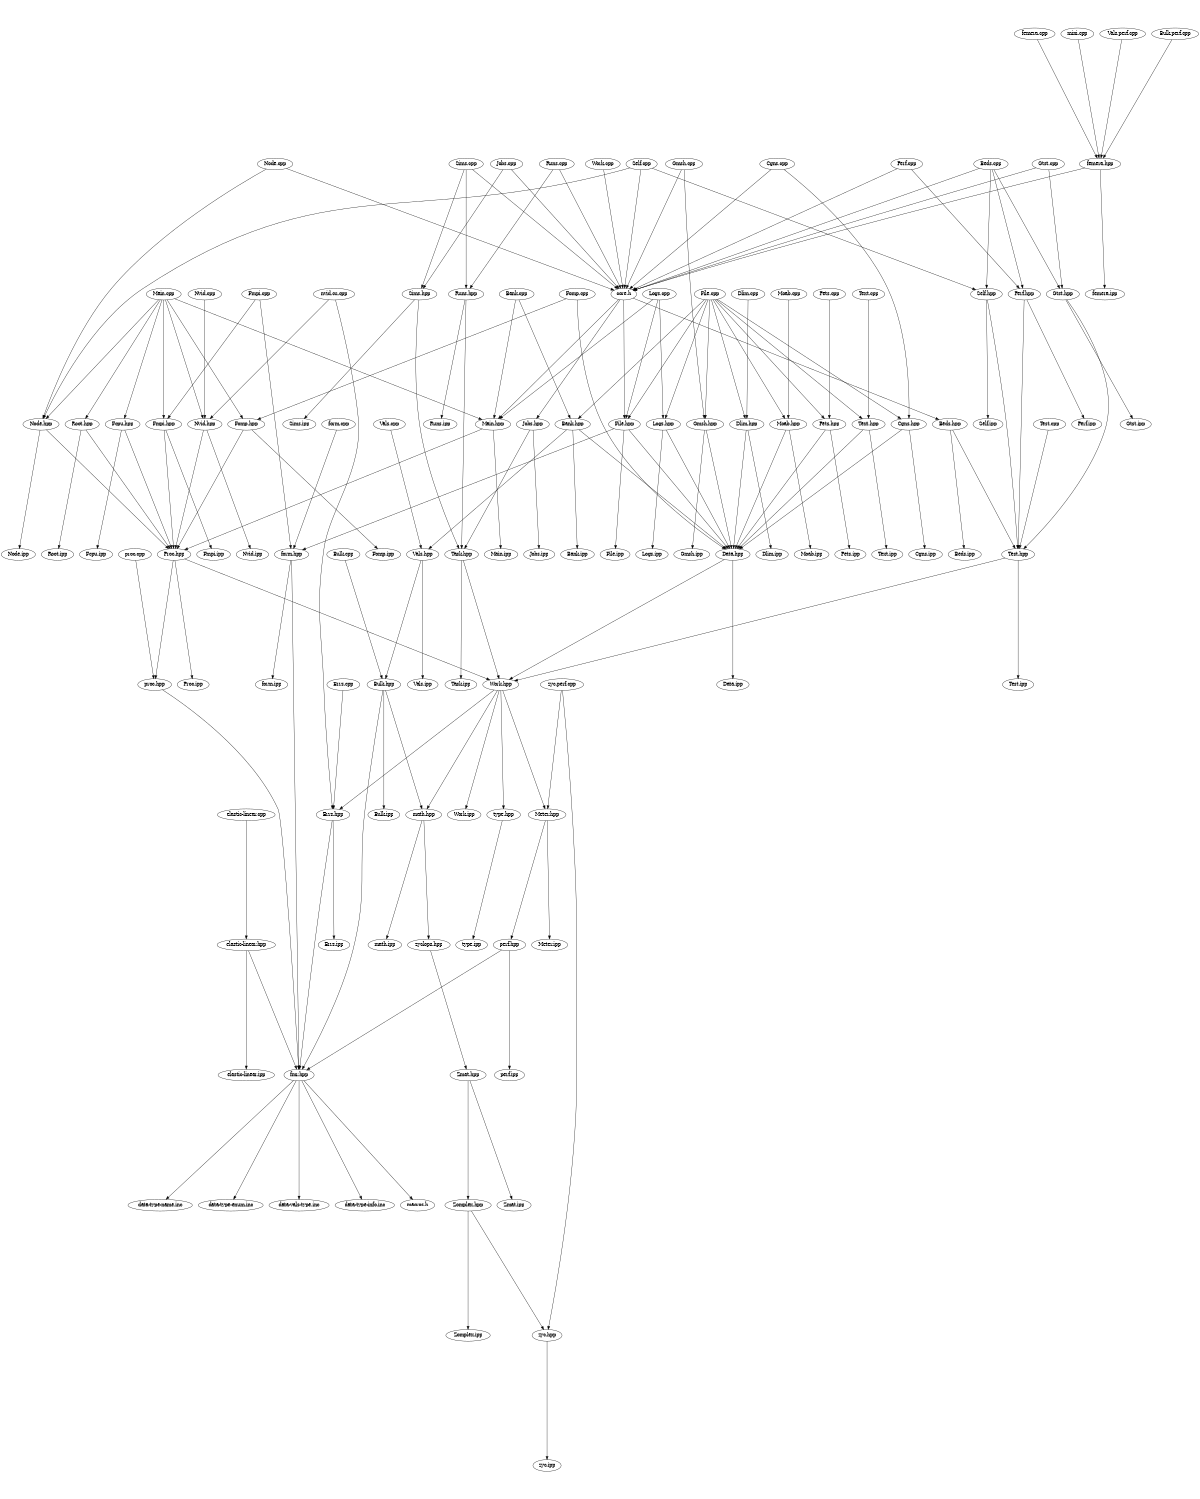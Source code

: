 digraph "source tree" {
    overlap=scale;
    size="8,10";
    ratio="fill";
    fontsize="16";
    fontname="Helvetica";
	clusterrank="local";
	"Sims.hpp" -> "Sims.ipp"
	"File.cpp" -> "Gmsh.hpp"
	"elastic-linear.hpp" -> "fmr.hpp"
	"Jobs.hpp" -> "Task.hpp"
	"File.hpp" -> "File.ipp"
	"Task.hpp" -> "Work.hpp"
	"Dlim.cpp" -> "Dlim.hpp"
	"Jobs.hpp" -> "Jobs.ipp"
	"Gmsh.hpp" -> "Data.hpp"
	"Moab.hpp" -> "Moab.ipp"
	"Self.cpp" -> "Self.hpp"
	"proc.cpp" -> "proc.hpp"
	"File.hpp" -> "Data.hpp"
	"Sims.cpp" -> "Runs.hpp"
	"Jobs.cpp" -> "core.h"
	"Work.hpp" -> "Meter.hpp"
	"Test.hpp" -> "Test.ipp"
	"Data.hpp" -> "Data.ipp"
	"Bulk.hpp" -> "math.hpp"
	"Main.cpp" -> "Root.hpp"
	"elastic-linear.hpp" -> "elastic-linear.ipp"
	"Main.cpp" -> "Fmpi.hpp"
	"Bulk.hpp" -> "Bulk.ipp"
	"Proc.hpp" -> "proc.hpp"
	"Cgns.hpp" -> "Data.hpp"
	"Perf.hpp" -> "Test.hpp"
	"Node.hpp" -> "Proc.hpp"
	"Zomplex.hpp" -> "zyc.hpp"
	"Runs.cpp" -> "Runs.hpp"
	"femera.hpp" -> "femera.ipp"
	"Node.hpp" -> "Node.ipp"
	"Zmat.hpp" -> "Zomplex.hpp"
	"Self.hpp" -> "Test.hpp"
	"Bulk.hpp" -> "fmr.hpp"
	"Beds.cpp" -> "Self.hpp"
	"femera.cpp" -> "femera.hpp"
	"Beds.cpp" -> "core.h"
	"Fomp.hpp" -> "Proc.hpp"
	"Logs.hpp" -> "Logs.ipp"
	"core.h" -> "Jobs.hpp"
	"Bank.cpp" -> "Main.hpp"
	"Moab.hpp" -> "Data.hpp"
	"File.cpp" -> "File.hpp"
	"Work.hpp" -> "Errs.hpp"
	"perf.hpp" -> "perf.ipp"
	"math.hpp" -> "math.ipp"
	"Perf.hpp" -> "Perf.ipp"
	"Fcpu.hpp" -> "Proc.hpp"
	"form.hpp" -> "fmr.hpp"
	"Data.hpp" -> "Work.hpp"
	"Logs.cpp" -> "File.hpp"
	"Vals.cpp" -> "Vals.hpp"
	"Zmat.hpp" -> "Zmat.ipp"
	"Runs.hpp" -> "Task.hpp"
	"Test.cpp" -> "Test.hpp"
	"Main.hpp" -> "Proc.hpp"
	"Nvid.hpp" -> "Proc.hpp"
	"Proc.hpp" -> "Proc.ipp"
	"Pets.cpp" -> "Pets.hpp"
	"zyc.perf.cpp" -> "Meter.hpp"
	"Errs.hpp" -> "fmr.hpp"
	"Cgns.cpp" -> "Cgns.hpp"
	"proc.hpp" -> "fmr.hpp"
	"Nvid.hpp" -> "Nvid.ipp"
	"Gtst.cpp" -> "Gtst.hpp"
	"Fmpi.hpp" -> "Fmpi.ipp"
	"form.hpp" -> "form.ipp"
	"Runs.cpp" -> "core.h"
	"File.cpp" -> "Text.hpp"
	"fmr.hpp" -> "data-type-name.inc"
	"mini.cpp" -> "femera.hpp"
	"Cgns.hpp" -> "Cgns.ipp"
	"Node.cpp" -> "core.h"
	"Fomp.hpp" -> "Fomp.ipp"
	"Logs.cpp" -> "Main.hpp"
	"Dlim.hpp" -> "Dlim.ipp"
	"zyc.perf.cpp" -> "zyc.hpp"
	"fmr.hpp" -> "data-type-enum.inc"
	"zyclops.hpp" -> "Zmat.hpp"
	"Gmsh.cpp" -> "Gmsh.hpp"
	"Fmpi.cpp" -> "form.hpp"
	"femera.hpp" -> "core.h"
	"Self.cpp" -> "Node.hpp"
	"Meter.hpp" -> "Meter.ipp"
	"Sims.hpp" -> "Task.hpp"
	"nvid.cu.cpp" -> "Nvid.hpp"
	"Main.cpp" -> "Fcpu.hpp"
	"Self.hpp" -> "Self.ipp"
	"Pets.hpp" -> "Data.hpp"
	"Beds.hpp" -> "Beds.ipp"
	"Logs.cpp" -> "Logs.hpp"
	"Work.hpp" -> "math.hpp"
	"Root.hpp" -> "Root.ipp"
	"Gmsh.hpp" -> "Gmsh.ipp"
	"form.cpp" -> "form.hpp"
	"Node.cpp" -> "Node.hpp"
	"fmr.hpp" -> "data-vals-type.inc"
	"core.h" -> "File.hpp"
	"Jobs.cpp" -> "Sims.hpp"
	"Sims.cpp" -> "Sims.hpp"
	"Fomp.cpp" -> "Data.hpp"
	"type.hpp" -> "type.ipp"
	"Main.cpp" -> "Nvid.hpp"
	"Logs.hpp" -> "Data.hpp"
	"Bank.cpp" -> "Bank.hpp"
	"Root.hpp" -> "Proc.hpp"
	"Gtst.hpp" -> "Gtst.ipp"
	"Self.cpp" -> "core.h"
	"Work.cpp" -> "core.h"
	"Proc.hpp" -> "Work.hpp"
	"Fomp.cpp" -> "Fomp.hpp"
	"Task.hpp" -> "Task.ipp"
	"core.h" -> "Main.hpp"
	"Runs.hpp" -> "Runs.ipp"
	"Cgns.cpp" -> "core.h"
	"Errs.cpp" -> "Errs.hpp"
	"File.cpp" -> "Bank.hpp"
	"Vals.perf.cpp" -> "femera.hpp"
	"zyc.hpp" -> "zyc.ipp"
	"Text.hpp" -> "Data.hpp"
	"File.cpp" -> "Cgns.hpp"
	"Moab.cpp" -> "Moab.hpp"
	"Pets.hpp" -> "Pets.ipp"
	"Bank.hpp" -> "Vals.hpp"
	"Gmsh.cpp" -> "core.h"
	"perf.hpp" -> "fmr.hpp"
	"Vals.hpp" -> "Vals.ipp"
	"Beds.cpp" -> "Perf.hpp"
	"core.h" -> "Beds.hpp"
	"Errs.hpp" -> "Errs.ipp"
	"Zomplex.hpp" -> "Zomplex.ipp"
	"Fmpi.hpp" -> "Proc.hpp"
	"Nvid.cpp" -> "Nvid.hpp"
	"Work.hpp" -> "type.hpp"
	"File.cpp" -> "Dlim.hpp"
	"File.cpp" -> "Pets.hpp"
	"elastic-linear.cpp" -> "elastic-linear.hpp"
	"Main.cpp" -> "Fomp.hpp"
	"File.cpp" -> "Logs.hpp"
	"File.hpp" -> "form.hpp"
	"fmr.hpp" -> "data-type-info.inc"
	"Gtst.cpp" -> "core.h"
	"Gtst.hpp" -> "Test.hpp"
	"Beds.hpp" -> "Test.hpp"
	"Bulk.cpp" -> "Bulk.hpp"
	"Perf.cpp" -> "Perf.hpp"
	"Beds.cpp" -> "Gtst.hpp"
	"Work.hpp" -> "Work.ipp"
	"Bank.hpp" -> "Bank.ipp"
	"Text.cpp" -> "Text.hpp"
	"Perf.cpp" -> "core.h"
	"Sims.cpp" -> "core.h"
	"nvid.cu.cpp" -> "Errs.hpp"
	"Dlim.hpp" -> "Data.hpp"
	"Bank.hpp" -> "Data.hpp"
	"Test.hpp" -> "Work.hpp"
	"Main.hpp" -> "Main.ipp"
	"Vals.hpp" -> "Bulk.hpp"
	"Fmpi.cpp" -> "Fmpi.hpp"
	"Main.cpp" -> "Node.hpp"
	"fmr.hpp" -> "macros.h"
	"Text.hpp" -> "Text.ipp"
	"Bulk.perf.cpp" -> "femera.hpp"
	"math.hpp" -> "zyclops.hpp"
	"File.cpp" -> "Moab.hpp"
	"Main.cpp" -> "Main.hpp"
	"Meter.hpp" -> "perf.hpp"
	"Fcpu.hpp" -> "Fcpu.ipp"
}
